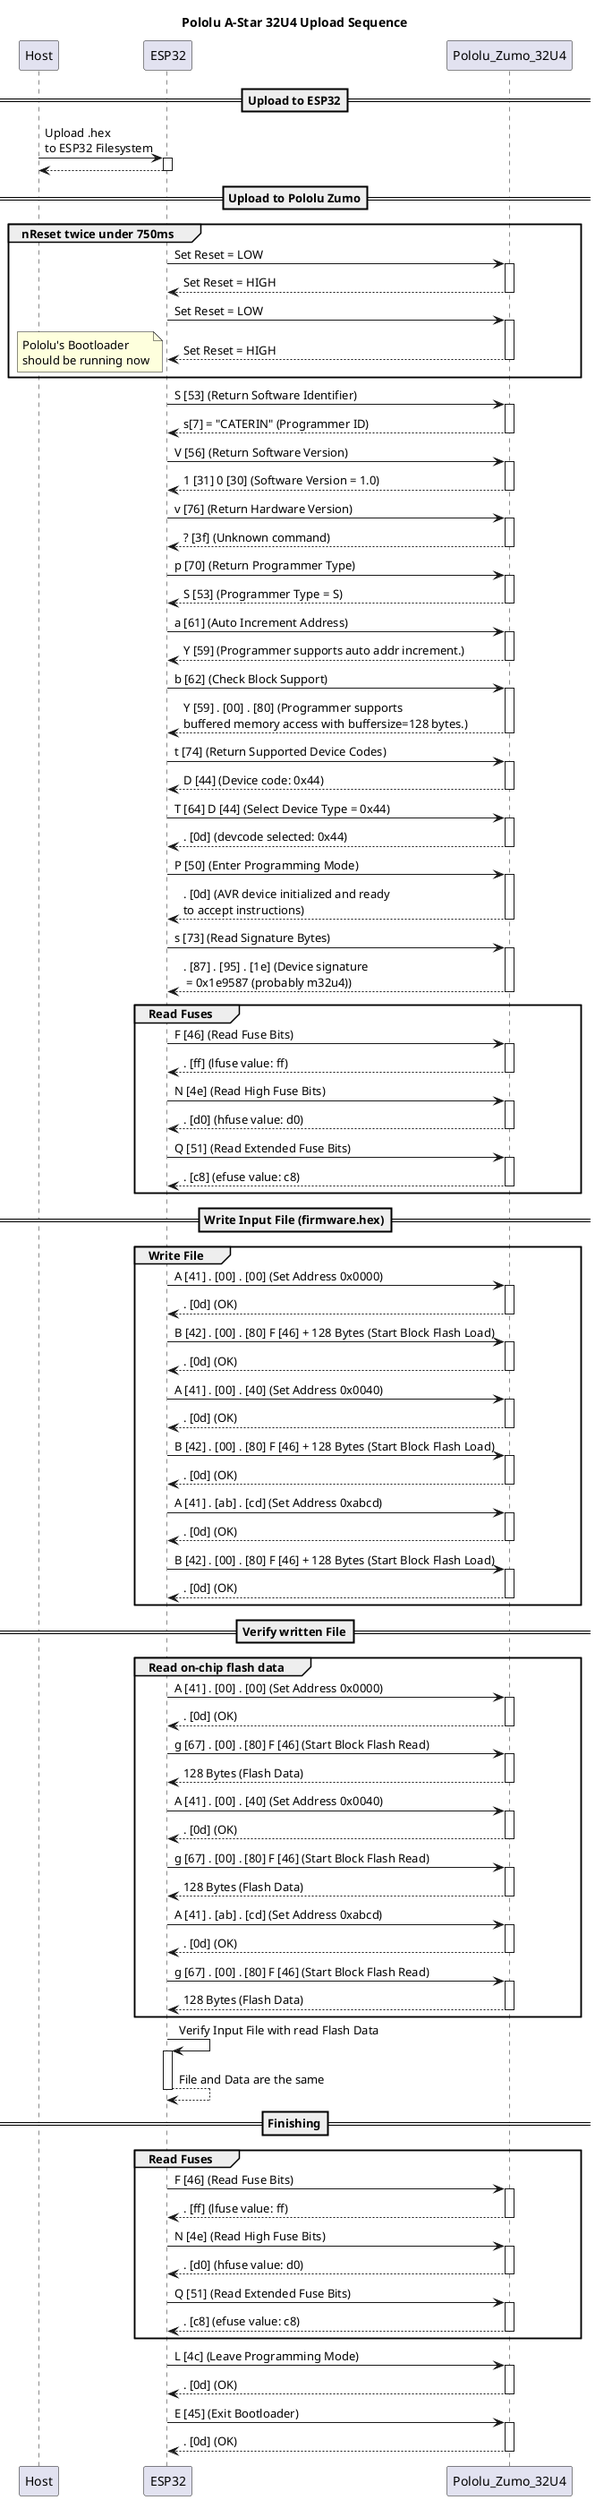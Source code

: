@startuml Pololu_A-Star_32U4_Upload_Sequence

Title Pololu A-Star 32U4 Upload Sequence

autoactivate on

participant Host as host
participant ESP32 as esp
participant Pololu_Zumo_32U4 as zumo


==Upload to ESP32==

host -> esp : Upload .hex \nto ESP32 Filesystem
return

==Upload to Pololu Zumo==

group nReset twice under 750ms
    esp -> zumo : Set Reset = LOW
    return Set Reset = HIGH
    esp -> zumo : Set Reset = LOW
    return Set Reset = HIGH
    note left
        Pololu's Bootloader
        should be running now
    end note
end

esp -> zumo : S [53] (Return Software Identifier)
return s[7] = "CATERIN" (Programmer ID)

esp -> zumo : V [56] (Return Software Version)
return 1 [31] 0 [30] (Software Version = 1.0)

esp -> zumo : v [76] (Return Hardware Version)
return ? [3f] (Unknown command)

esp -> zumo : p [70] (Return Programmer Type)
return S [53] (Programmer Type = S)

esp -> zumo : a [61] (Auto Increment Address)
return Y [59] (Programmer supports auto addr increment.)

esp -> zumo : b [62] (Check Block Support)
return Y [59] . [00] . [80] (Programmer supports \nbuffered memory access with buffersize=128 bytes.)

esp -> zumo : t [74] (Return Supported Device Codes)
return D [44] (Device code: 0x44)

esp -> zumo : T [64] D [44] (Select Device Type = 0x44)
return . [0d] (devcode selected: 0x44)

esp -> zumo : P [50] (Enter Programming Mode)
return . [0d] (AVR device initialized and ready \nto accept instructions)

esp -> zumo : s [73] (Read Signature Bytes)
return . [87] . [95] . [1e] (Device signature \n = 0x1e9587 (probably m32u4))

group Read Fuses
    esp -> zumo : F [46] (Read Fuse Bits)
    return . [ff] (lfuse value: ff)

    esp -> zumo : N [4e] (Read High Fuse Bits)
    return . [d0] (hfuse value: d0)

    esp -> zumo :  Q [51] (Read Extended Fuse Bits)
    return . [c8] (efuse value: c8)
end

==Write Input File (firmware.hex)==

group Write File
    esp -> zumo : A [41] . [00] . [00] (Set Address 0x0000)
    return . [0d] (OK)

    esp -> zumo : B [42] . [00] . [80] F [46] + 128 Bytes (Start Block Flash Load)
    return . [0d] (OK)

    esp -> zumo : A [41] . [00] . [40] (Set Address 0x0040)
    return . [0d] (OK)

    esp -> zumo : B [42] . [00] . [80] F [46] + 128 Bytes (Start Block Flash Load)
    return . [0d] (OK)

    esp -> zumo : A [41] . [ab] . [cd] (Set Address 0xabcd)
    return . [0d] (OK)

    esp -> zumo : B [42] . [00] . [80] F [46] + 128 Bytes (Start Block Flash Load)
    return . [0d] (OK)
end

==Verify written File==

group Read on-chip flash data
    esp -> zumo : A [41] . [00] . [00] (Set Address 0x0000)
    return . [0d] (OK)

    esp -> zumo : g [67] . [00] . [80] F [46] (Start Block Flash Read)
    return  128 Bytes (Flash Data)

    esp -> zumo : A [41] . [00] . [40] (Set Address 0x0040)
    return . [0d] (OK)

    esp -> zumo : g [67] . [00] . [80] F [46] (Start Block Flash Read)
    return  128 Bytes (Flash Data)

    esp -> zumo : A [41] . [ab] . [cd] (Set Address 0xabcd)
    return . [0d] (OK)

    esp -> zumo : g [67] . [00] . [80] F [46] (Start Block Flash Read)
    return  128 Bytes (Flash Data)
end

esp -> esp : Verify Input File with read Flash Data
return File and Data are the same

==Finishing==

group Read Fuses
    esp -> zumo : F [46] (Read Fuse Bits)
    return . [ff] (lfuse value: ff)

    esp -> zumo : N [4e] (Read High Fuse Bits)
    return . [d0] (hfuse value: d0)

    esp -> zumo :  Q [51] (Read Extended Fuse Bits)
    return . [c8] (efuse value: c8)
end

esp -> zumo : L [4c] (Leave Programming Mode)
return . [0d] (OK)

esp -> zumo : E [45] (Exit Bootloader)
return . [0d] (OK)
 
@enduml